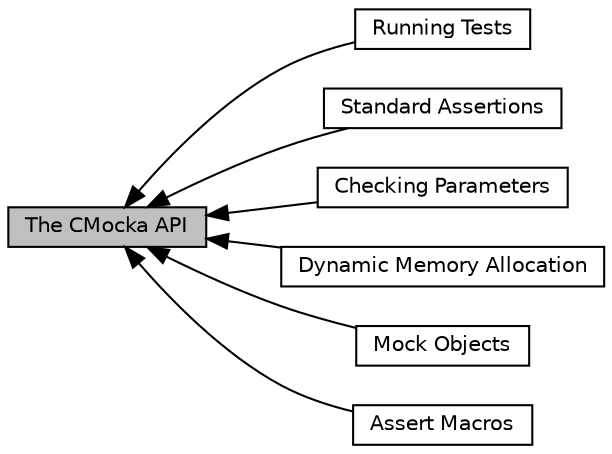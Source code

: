 digraph "The CMocka API"
{
  edge [fontname="Helvetica",fontsize="10",labelfontname="Helvetica",labelfontsize="10"];
  node [fontname="Helvetica",fontsize="10",shape=record];
  rankdir=LR;
  Node0 [label="The CMocka API",height=0.2,width=0.4,color="black", fillcolor="grey75", style="filled", fontcolor="black"];
  Node4 [label="Running Tests",height=0.2,width=0.4,color="black", fillcolor="white", style="filled",URL="$group__cmocka__exec.html"];
  Node6 [label="Standard Assertions",height=0.2,width=0.4,color="black", fillcolor="white", style="filled",URL="$group__cmocka__mock__assert.html"];
  Node2 [label="Checking Parameters",height=0.2,width=0.4,color="black", fillcolor="white", style="filled",URL="$group__cmocka__param.html"];
  Node5 [label="Dynamic Memory Allocation",height=0.2,width=0.4,color="black", fillcolor="white", style="filled",URL="$group__cmocka__alloc.html"];
  Node1 [label="Mock Objects",height=0.2,width=0.4,color="black", fillcolor="white", style="filled",URL="$group__cmocka__mock.html"];
  Node3 [label="Assert Macros",height=0.2,width=0.4,color="black", fillcolor="white", style="filled",URL="$group__cmocka__asserts.html"];
  Node0->Node1 [shape=plaintext, dir="back", style="solid"];
  Node0->Node2 [shape=plaintext, dir="back", style="solid"];
  Node0->Node3 [shape=plaintext, dir="back", style="solid"];
  Node0->Node4 [shape=plaintext, dir="back", style="solid"];
  Node0->Node5 [shape=plaintext, dir="back", style="solid"];
  Node0->Node6 [shape=plaintext, dir="back", style="solid"];
}
